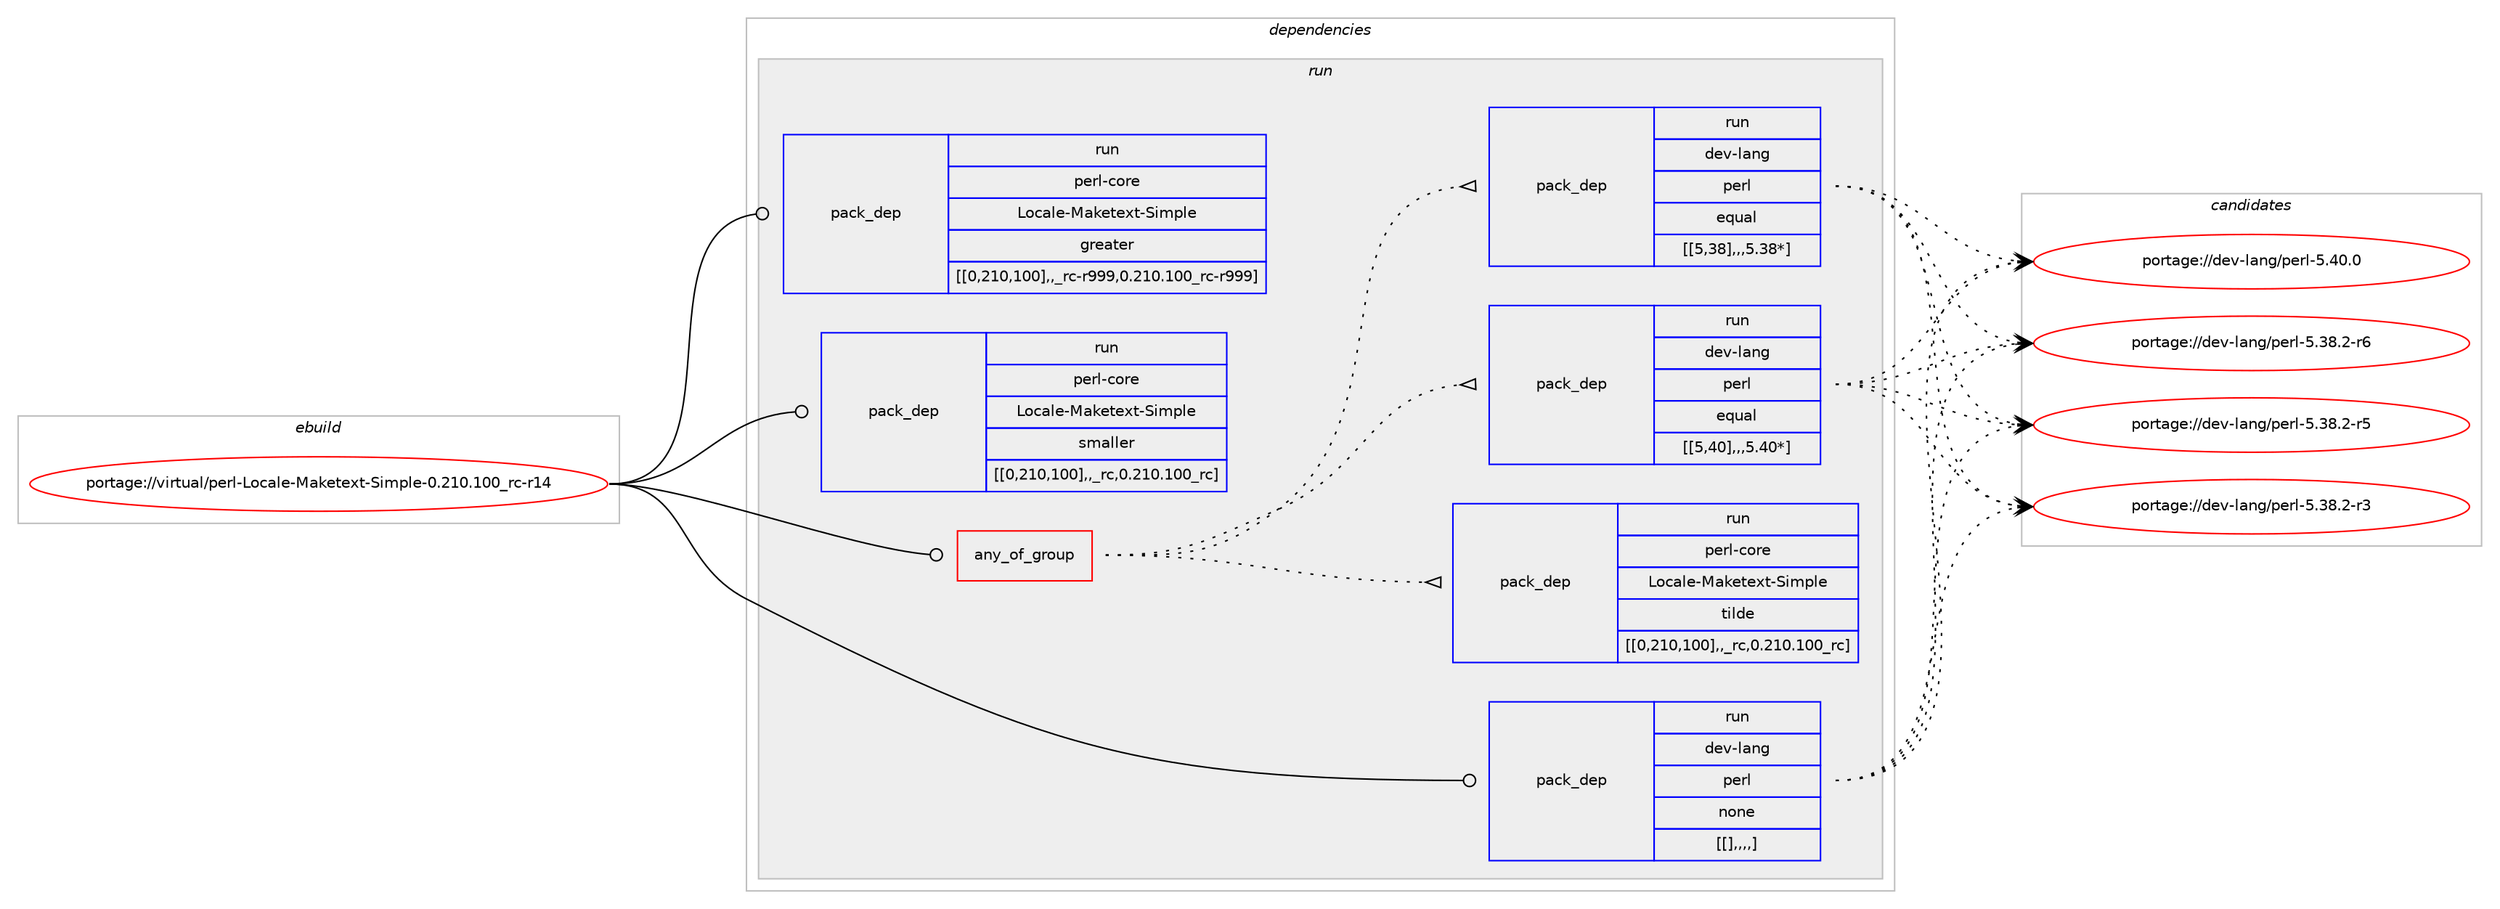digraph prolog {

# *************
# Graph options
# *************

newrank=true;
concentrate=true;
compound=true;
graph [rankdir=LR,fontname=Helvetica,fontsize=10,ranksep=1.5];#, ranksep=2.5, nodesep=0.2];
edge  [arrowhead=vee];
node  [fontname=Helvetica,fontsize=10];

# **********
# The ebuild
# **********

subgraph cluster_leftcol {
color=gray;
label=<<i>ebuild</i>>;
id [label="portage://virtual/perl-Locale-Maketext-Simple-0.210.100_rc-r14", color=red, width=4, href="../virtual/perl-Locale-Maketext-Simple-0.210.100_rc-r14.svg"];
}

# ****************
# The dependencies
# ****************

subgraph cluster_midcol {
color=gray;
label=<<i>dependencies</i>>;
subgraph cluster_compile {
fillcolor="#eeeeee";
style=filled;
label=<<i>compile</i>>;
}
subgraph cluster_compileandrun {
fillcolor="#eeeeee";
style=filled;
label=<<i>compile and run</i>>;
}
subgraph cluster_run {
fillcolor="#eeeeee";
style=filled;
label=<<i>run</i>>;
subgraph any95 {
dependency2341 [label=<<TABLE BORDER="0" CELLBORDER="1" CELLSPACING="0" CELLPADDING="4"><TR><TD CELLPADDING="10">any_of_group</TD></TR></TABLE>>, shape=none, color=red];subgraph pack1770 {
dependency2343 [label=<<TABLE BORDER="0" CELLBORDER="1" CELLSPACING="0" CELLPADDING="4" WIDTH="220"><TR><TD ROWSPAN="6" CELLPADDING="30">pack_dep</TD></TR><TR><TD WIDTH="110">run</TD></TR><TR><TD>dev-lang</TD></TR><TR><TD>perl</TD></TR><TR><TD>equal</TD></TR><TR><TD>[[5,40],,,5.40*]</TD></TR></TABLE>>, shape=none, color=blue];
}
dependency2341:e -> dependency2343:w [weight=20,style="dotted",arrowhead="oinv"];
subgraph pack1774 {
dependency2347 [label=<<TABLE BORDER="0" CELLBORDER="1" CELLSPACING="0" CELLPADDING="4" WIDTH="220"><TR><TD ROWSPAN="6" CELLPADDING="30">pack_dep</TD></TR><TR><TD WIDTH="110">run</TD></TR><TR><TD>dev-lang</TD></TR><TR><TD>perl</TD></TR><TR><TD>equal</TD></TR><TR><TD>[[5,38],,,5.38*]</TD></TR></TABLE>>, shape=none, color=blue];
}
dependency2341:e -> dependency2347:w [weight=20,style="dotted",arrowhead="oinv"];
subgraph pack1776 {
dependency2348 [label=<<TABLE BORDER="0" CELLBORDER="1" CELLSPACING="0" CELLPADDING="4" WIDTH="220"><TR><TD ROWSPAN="6" CELLPADDING="30">pack_dep</TD></TR><TR><TD WIDTH="110">run</TD></TR><TR><TD>perl-core</TD></TR><TR><TD>Locale-Maketext-Simple</TD></TR><TR><TD>tilde</TD></TR><TR><TD>[[0,210,100],,_rc,0.210.100_rc]</TD></TR></TABLE>>, shape=none, color=blue];
}
dependency2341:e -> dependency2348:w [weight=20,style="dotted",arrowhead="oinv"];
}
id:e -> dependency2341:w [weight=20,style="solid",arrowhead="odot"];
subgraph pack1777 {
dependency2351 [label=<<TABLE BORDER="0" CELLBORDER="1" CELLSPACING="0" CELLPADDING="4" WIDTH="220"><TR><TD ROWSPAN="6" CELLPADDING="30">pack_dep</TD></TR><TR><TD WIDTH="110">run</TD></TR><TR><TD>dev-lang</TD></TR><TR><TD>perl</TD></TR><TR><TD>none</TD></TR><TR><TD>[[],,,,]</TD></TR></TABLE>>, shape=none, color=blue];
}
id:e -> dependency2351:w [weight=20,style="solid",arrowhead="odot"];
subgraph pack1780 {
dependency2354 [label=<<TABLE BORDER="0" CELLBORDER="1" CELLSPACING="0" CELLPADDING="4" WIDTH="220"><TR><TD ROWSPAN="6" CELLPADDING="30">pack_dep</TD></TR><TR><TD WIDTH="110">run</TD></TR><TR><TD>perl-core</TD></TR><TR><TD>Locale-Maketext-Simple</TD></TR><TR><TD>greater</TD></TR><TR><TD>[[0,210,100],,_rc-r999,0.210.100_rc-r999]</TD></TR></TABLE>>, shape=none, color=blue];
}
id:e -> dependency2354:w [weight=20,style="solid",arrowhead="odot"];
subgraph pack1783 {
dependency2358 [label=<<TABLE BORDER="0" CELLBORDER="1" CELLSPACING="0" CELLPADDING="4" WIDTH="220"><TR><TD ROWSPAN="6" CELLPADDING="30">pack_dep</TD></TR><TR><TD WIDTH="110">run</TD></TR><TR><TD>perl-core</TD></TR><TR><TD>Locale-Maketext-Simple</TD></TR><TR><TD>smaller</TD></TR><TR><TD>[[0,210,100],,_rc,0.210.100_rc]</TD></TR></TABLE>>, shape=none, color=blue];
}
id:e -> dependency2358:w [weight=20,style="solid",arrowhead="odot"];
}
}

# **************
# The candidates
# **************

subgraph cluster_choices {
rank=same;
color=gray;
label=<<i>candidates</i>>;

subgraph choice1767 {
color=black;
nodesep=1;
choice10010111845108971101034711210111410845534652484648 [label="portage://dev-lang/perl-5.40.0", color=red, width=4,href="../dev-lang/perl-5.40.0.svg"];
choice100101118451089711010347112101114108455346515646504511454 [label="portage://dev-lang/perl-5.38.2-r6", color=red, width=4,href="../dev-lang/perl-5.38.2-r6.svg"];
choice100101118451089711010347112101114108455346515646504511453 [label="portage://dev-lang/perl-5.38.2-r5", color=red, width=4,href="../dev-lang/perl-5.38.2-r5.svg"];
choice100101118451089711010347112101114108455346515646504511451 [label="portage://dev-lang/perl-5.38.2-r3", color=red, width=4,href="../dev-lang/perl-5.38.2-r3.svg"];
dependency2343:e -> choice10010111845108971101034711210111410845534652484648:w [style=dotted,weight="100"];
dependency2343:e -> choice100101118451089711010347112101114108455346515646504511454:w [style=dotted,weight="100"];
dependency2343:e -> choice100101118451089711010347112101114108455346515646504511453:w [style=dotted,weight="100"];
dependency2343:e -> choice100101118451089711010347112101114108455346515646504511451:w [style=dotted,weight="100"];
}
subgraph choice1774 {
color=black;
nodesep=1;
choice10010111845108971101034711210111410845534652484648 [label="portage://dev-lang/perl-5.40.0", color=red, width=4,href="../dev-lang/perl-5.40.0.svg"];
choice100101118451089711010347112101114108455346515646504511454 [label="portage://dev-lang/perl-5.38.2-r6", color=red, width=4,href="../dev-lang/perl-5.38.2-r6.svg"];
choice100101118451089711010347112101114108455346515646504511453 [label="portage://dev-lang/perl-5.38.2-r5", color=red, width=4,href="../dev-lang/perl-5.38.2-r5.svg"];
choice100101118451089711010347112101114108455346515646504511451 [label="portage://dev-lang/perl-5.38.2-r3", color=red, width=4,href="../dev-lang/perl-5.38.2-r3.svg"];
dependency2347:e -> choice10010111845108971101034711210111410845534652484648:w [style=dotted,weight="100"];
dependency2347:e -> choice100101118451089711010347112101114108455346515646504511454:w [style=dotted,weight="100"];
dependency2347:e -> choice100101118451089711010347112101114108455346515646504511453:w [style=dotted,weight="100"];
dependency2347:e -> choice100101118451089711010347112101114108455346515646504511451:w [style=dotted,weight="100"];
}
subgraph choice1779 {
color=black;
nodesep=1;
}
subgraph choice1780 {
color=black;
nodesep=1;
choice10010111845108971101034711210111410845534652484648 [label="portage://dev-lang/perl-5.40.0", color=red, width=4,href="../dev-lang/perl-5.40.0.svg"];
choice100101118451089711010347112101114108455346515646504511454 [label="portage://dev-lang/perl-5.38.2-r6", color=red, width=4,href="../dev-lang/perl-5.38.2-r6.svg"];
choice100101118451089711010347112101114108455346515646504511453 [label="portage://dev-lang/perl-5.38.2-r5", color=red, width=4,href="../dev-lang/perl-5.38.2-r5.svg"];
choice100101118451089711010347112101114108455346515646504511451 [label="portage://dev-lang/perl-5.38.2-r3", color=red, width=4,href="../dev-lang/perl-5.38.2-r3.svg"];
dependency2351:e -> choice10010111845108971101034711210111410845534652484648:w [style=dotted,weight="100"];
dependency2351:e -> choice100101118451089711010347112101114108455346515646504511454:w [style=dotted,weight="100"];
dependency2351:e -> choice100101118451089711010347112101114108455346515646504511453:w [style=dotted,weight="100"];
dependency2351:e -> choice100101118451089711010347112101114108455346515646504511451:w [style=dotted,weight="100"];
}
subgraph choice1784 {
color=black;
nodesep=1;
}
subgraph choice1785 {
color=black;
nodesep=1;
}
}

}
